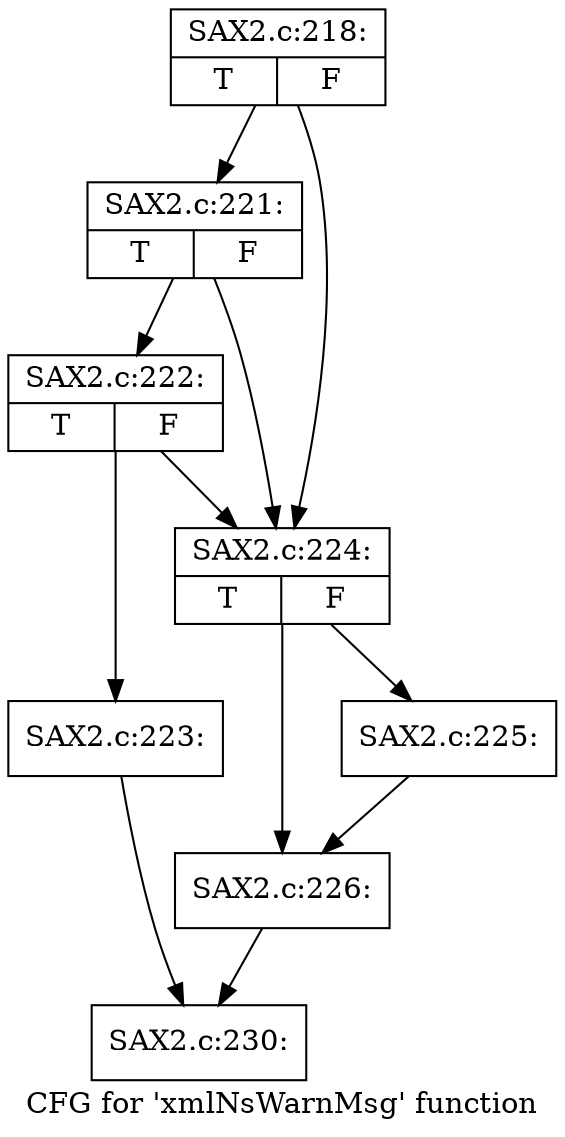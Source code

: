 digraph "CFG for 'xmlNsWarnMsg' function" {
	label="CFG for 'xmlNsWarnMsg' function";

	Node0x55f4ae85e9e0 [shape=record,label="{SAX2.c:218:|{<s0>T|<s1>F}}"];
	Node0x55f4ae85e9e0 -> Node0x55f4ae85ff40;
	Node0x55f4ae85e9e0 -> Node0x55f4ae85fe70;
	Node0x55f4ae85ff40 [shape=record,label="{SAX2.c:221:|{<s0>T|<s1>F}}"];
	Node0x55f4ae85ff40 -> Node0x55f4ae85fec0;
	Node0x55f4ae85ff40 -> Node0x55f4ae85fe70;
	Node0x55f4ae85fec0 [shape=record,label="{SAX2.c:222:|{<s0>T|<s1>F}}"];
	Node0x55f4ae85fec0 -> Node0x55f4ae85fe20;
	Node0x55f4ae85fec0 -> Node0x55f4ae85fe70;
	Node0x55f4ae85fe20 [shape=record,label="{SAX2.c:223:}"];
	Node0x55f4ae85fe20 -> Node0x55f4ae849b00;
	Node0x55f4ae85fe70 [shape=record,label="{SAX2.c:224:|{<s0>T|<s1>F}}"];
	Node0x55f4ae85fe70 -> Node0x55f4ae860870;
	Node0x55f4ae85fe70 -> Node0x55f4ae8608c0;
	Node0x55f4ae860870 [shape=record,label="{SAX2.c:225:}"];
	Node0x55f4ae860870 -> Node0x55f4ae8608c0;
	Node0x55f4ae8608c0 [shape=record,label="{SAX2.c:226:}"];
	Node0x55f4ae8608c0 -> Node0x55f4ae849b00;
	Node0x55f4ae849b00 [shape=record,label="{SAX2.c:230:}"];
}
